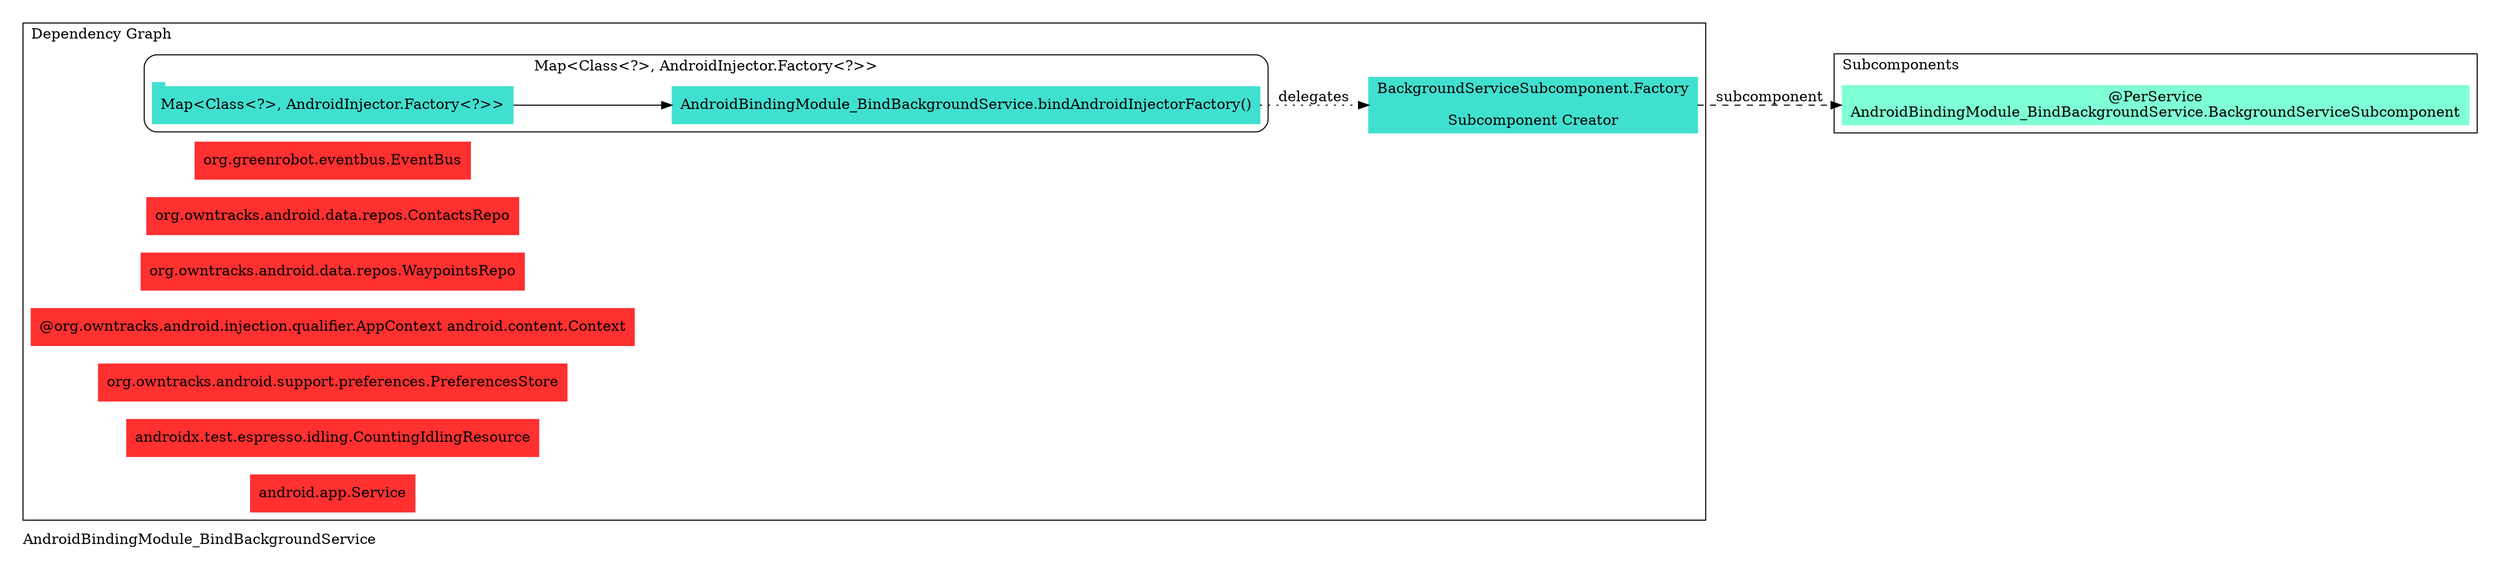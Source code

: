 digraph "org.owntracks.android.injection.modules.AndroidBindingModule_BindBackgroundService" {
  graph [rankdir="LR", labeljust="l", label="AndroidBindingModule_BindBackgroundService", pad="0.2", compound="true"]
  node [shape="rectangle", style="filled", color="turquoise"]
  subgraph "cluster_Entry Points" {
    graph [labeljust="l", label="Entry Points"]
    node [shape="component", penwidth="2"]
  }
  subgraph "cluster_Dependency Graph" {
    graph [labeljust="l", label="Dependency Graph"]
    "e60cb95e-0cb0-404b-9a19-79fd3858a5b2" [label="AndroidBindingModule_BindBackgroundService.bindAndroidInjectorFactory()", color="turquoise"]
    "70c50bfe-42bf-4844-b5ed-bed2260764bc" [label="BackgroundServiceSubcomponent.Factory\n\nSubcomponent Creator", color="turquoise"]
    "ebe5a70e-6abc-421a-9c3e-5b96fc3c399b" [label="org.greenrobot.eventbus.EventBus", color="firebrick1"]
    "713151a2-57e2-4dbf-9a5e-77dc12f3863f" [label="org.owntracks.android.data.repos.ContactsRepo", color="firebrick1"]
    "13f22ba8-1b85-41a2-83de-ccb52d5485e5" [label="org.owntracks.android.data.repos.WaypointsRepo", color="firebrick1"]
    "97518b3d-2daf-4251-8efd-cac2874e1281" [label="@org.owntracks.android.injection.qualifier.AppContext android.content.Context", color="firebrick1"]
    "cc29910d-c5de-4b25-98b3-9c0ceef8520b" [label="org.owntracks.android.support.preferences.PreferencesStore", color="firebrick1"]
    "0848344d-2ac4-430f-9363-2ac2f44ab28d" [label="androidx.test.espresso.idling.CountingIdlingResource", color="firebrick1"]
    "3533235e-9a14-4c3f-934a-dd3311d243d0" [label="android.app.Service", color="firebrick1"]
    subgraph "cluster_Map<Class<?>, AndroidInjector.Factory<?>>" {
      graph [label="Map<Class<?>, AndroidInjector.Factory<?>>", labeljust="c", style="rounded", color="black"]
      "5fc2b61f-8b7e-4e3b-afa1-d045a2325991" [label="Map<Class<?>, AndroidInjector.Factory<?>>", color="turquoise", shape="tab"]
      "e60cb95e-0cb0-404b-9a19-79fd3858a5b2" [label="AndroidBindingModule_BindBackgroundService.bindAndroidInjectorFactory()", color="turquoise"]
    }
  }
  subgraph "cluster_Subcomponents" {
    graph [labeljust="l", shape="folder", label="Subcomponents"]
    "976537dc-1bea-4fae-a8c9-ea6834ae90fd" [label="@PerService\nAndroidBindingModule_BindBackgroundService.BackgroundServiceSubcomponent", href="full_org.owntracks.android.injection.modules.AndroidBindingModule_BindBackgroundService.BackgroundServiceSubcomponent.svg", color="aquamarine"]
  }
  "5fc2b61f-8b7e-4e3b-afa1-d045a2325991" -> "e60cb95e-0cb0-404b-9a19-79fd3858a5b2"
  "e60cb95e-0cb0-404b-9a19-79fd3858a5b2" -> "70c50bfe-42bf-4844-b5ed-bed2260764bc" [style="dotted", label="delegates"]
  "70c50bfe-42bf-4844-b5ed-bed2260764bc" -> "976537dc-1bea-4fae-a8c9-ea6834ae90fd" [style="dashed", label="subcomponent", headport="w"]
}
